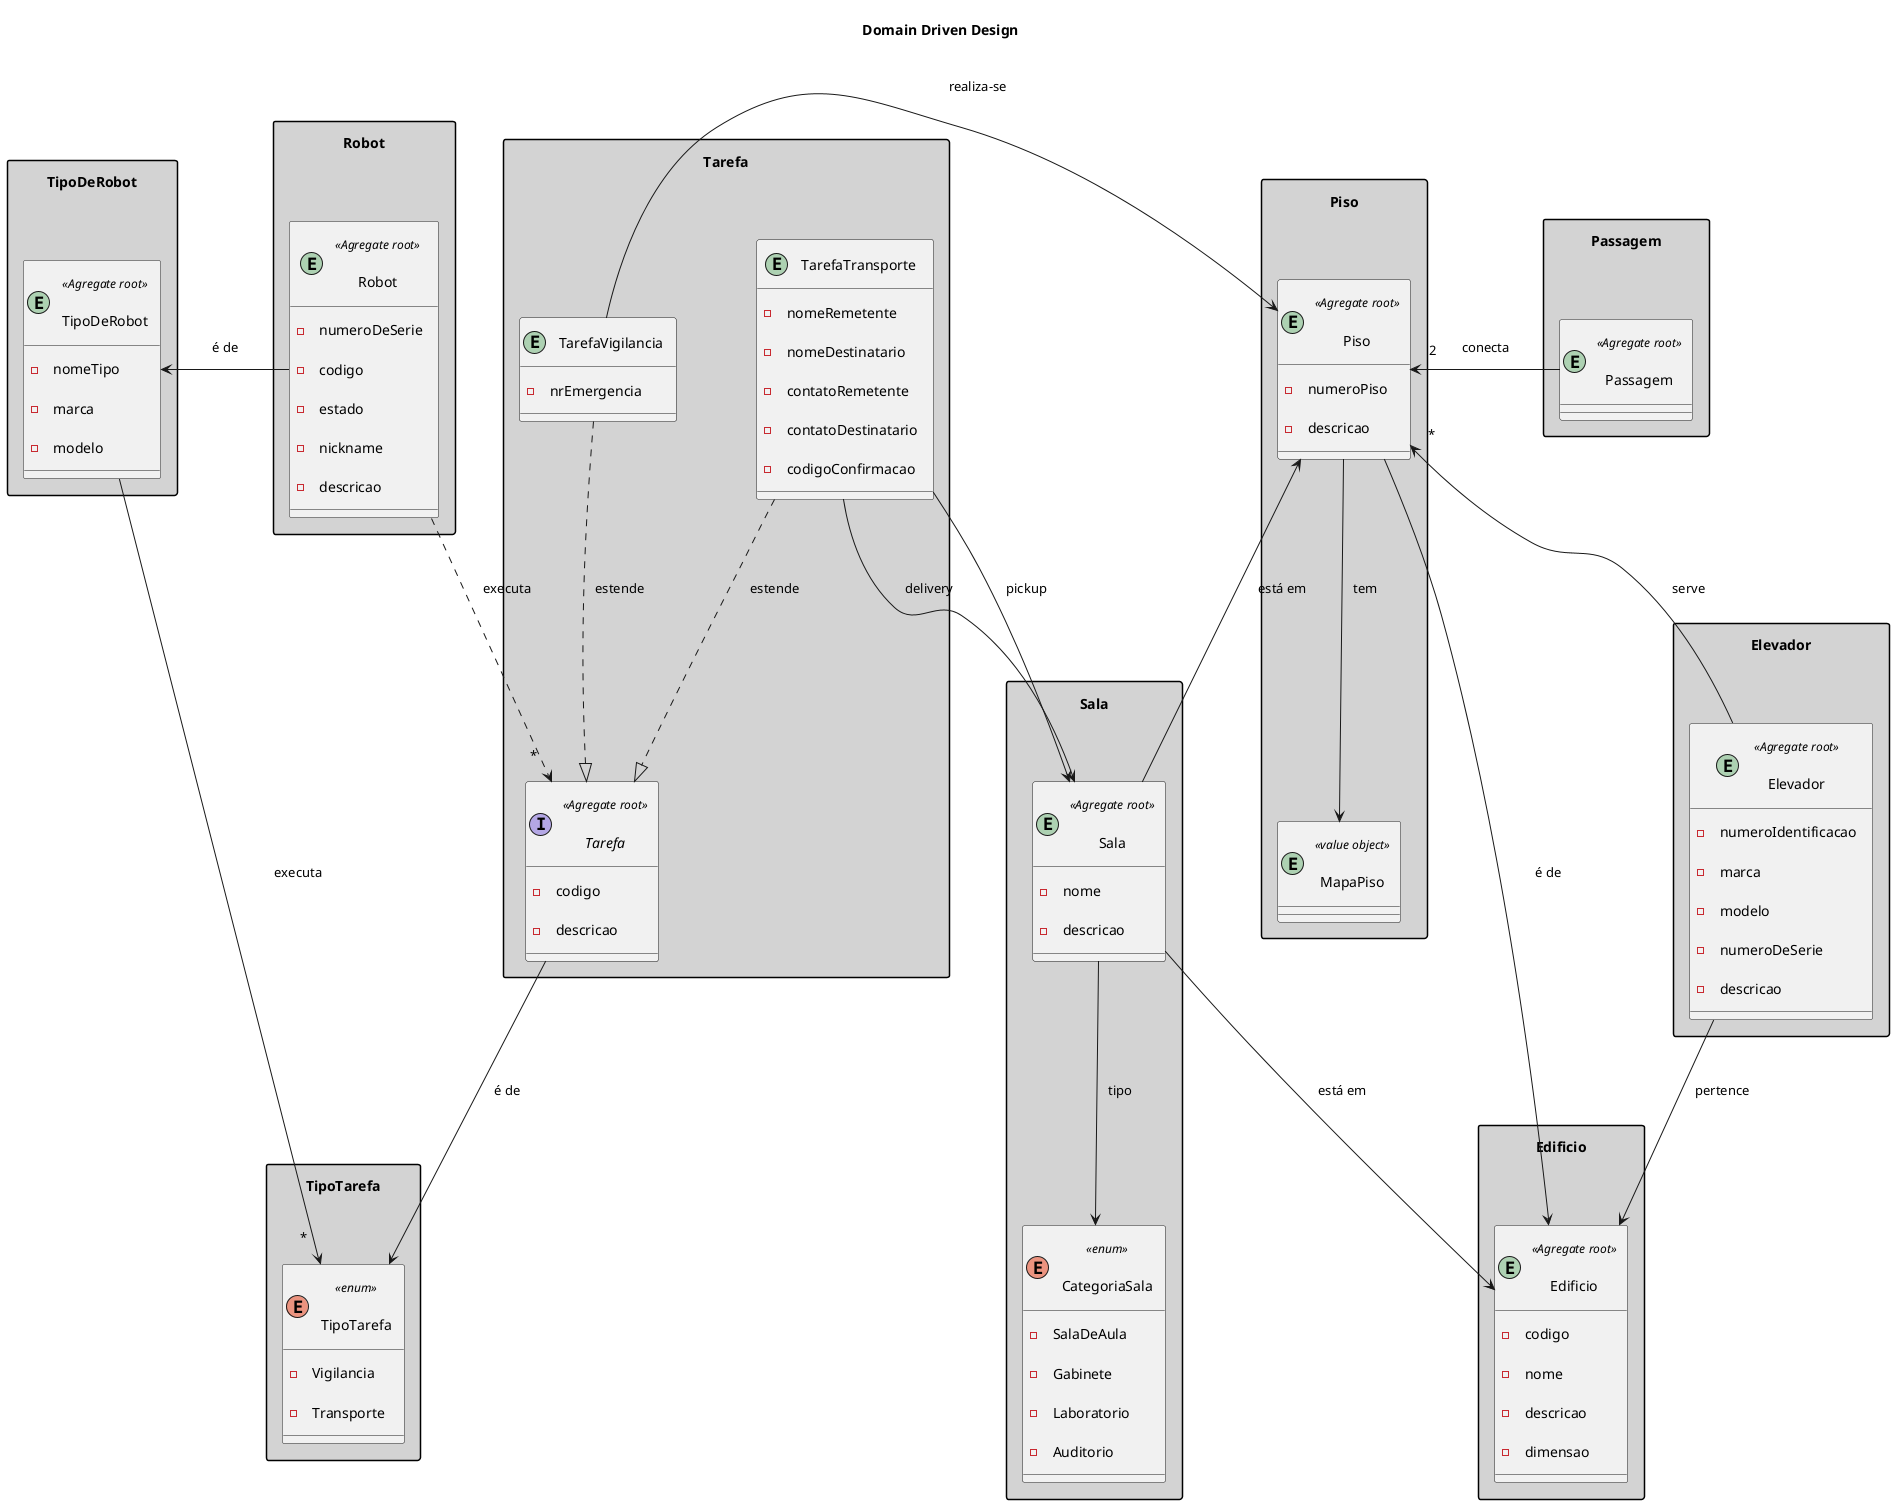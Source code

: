 @startuml Domain Driven Design

title "Domain Driven Design"
' left to right direction
' top to bottom direction
skinparam Padding 10
skinparam Nodesep 80
skinparam ranksep 100
skinparam groupInheritance 1
' skinparam linetype ortho
skinparam separation 1000
skinparam NoteBackgroundColor #A9A9A9
skinparam PackageStyle rectangle
skinparam package {
    BackgroundColor #D3D3D3
    FontStyle bold
}

' hide circle
' hide methods

package Robot {
    entity Robot <<Agregate root>>{
        -numeroDeSerie
        -codigo
        -estado
        -nickname
        -descricao
    }
}

package TipoDeRobot {
    entity TipoDeRobot <<Agregate root>> {
        - nomeTipo
        - marca
        - modelo
    }

}
package TipoTarefa {
    enum TipoTarefa <<enum>> {
        -Vigilancia
        -Transporte
    }
}

package Tarefa {
    interface Tarefa <<Agregate root>>{
        - codigo
        - descricao

    }

    entity TarefaVigilancia {
        - nrEmergencia
    }
    entity TarefaTransporte {
        - nomeRemetente
        - nomeDestinatario
        - contatoRemetente
        - contatoDestinatario
        - codigoConfirmacao
    }
}

package Edificio{
    entity Edificio <<Agregate root>>{
        - codigo
        - nome
        - descricao
        - dimensao
    }
}

package Piso{
    entity Piso <<Agregate root>> {
        - numeroPiso
        - descricao
    }

    entity MapaPiso <<value object>>

}

package Elevador {
    entity Elevador <<Agregate root>> {
        - numeroIdentificacao
        - marca
        - modelo
        - numeroDeSerie
        - descricao
      }
}

package Sala{
    Entity Sala <<Agregate root>> {
        - nome
        - descricao
    }

    enum CategoriaSala <<enum>>{
            - SalaDeAula
            - Gabinete
            - Laboratorio
            - Auditorio
    }
}

package Passagem{
    entity Passagem <<Agregate root>>{
    }
}

Tarefa.TarefaVigilancia ..|> Tarefa.Tarefa: estende
Tarefa.TarefaTransporte ..|> Tarefa.Tarefa: estende

Sala.Sala --> CategoriaSala: tipo
Sala.Sala --> Edificio.Edificio : está em

TipoDeRobot.TipoDeRobot --> "*" TipoTarefa.TipoTarefa: executa

Piso.Piso --> Edificio.Edificio: é de
Piso.Piso "*" <-- Elevador.Elevador : serve
Piso.Piso <-- Sala.Sala: está em
Piso.Piso --> Piso.MapaPiso: tem

Elevador.Elevador --> Edificio.Edificio: pertence

Tarefa.TarefaTransporte -> Sala.Sala: delivery
Tarefa.TarefaTransporte -> Sala.Sala: pickup

Tarefa.TarefaVigilancia -> Piso.Piso: realiza-se

Passagem.Passagem -> "2" Piso.Piso: conecta

Robot.Robot -> TipoDeRobot.TipoDeRobot : é de

Tarefa.Tarefa --> TipoTarefa.TipoTarefa : é de

Robot.Robot ..> "*" Tarefa.Tarefa : executa

@enduml
